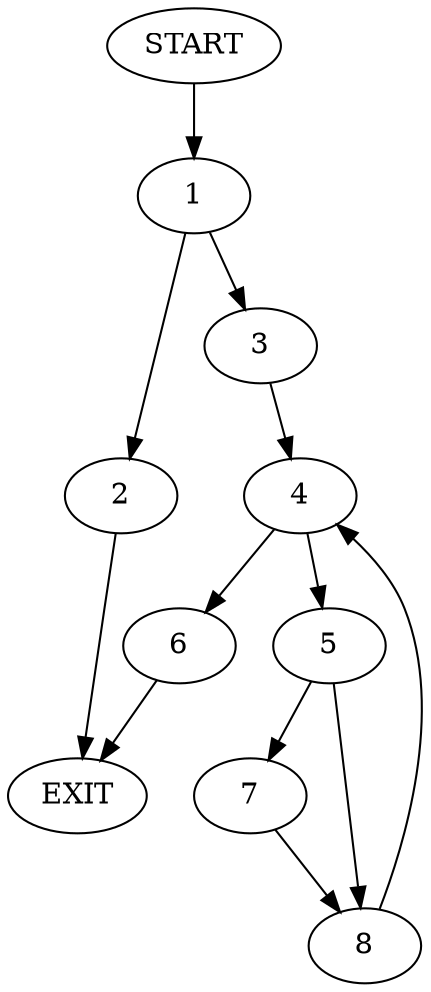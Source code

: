 digraph {
0 [label="START"]
9 [label="EXIT"]
0 -> 1
1 -> 2
1 -> 3
2 -> 9
3 -> 4
4 -> 5
4 -> 6
6 -> 9
5 -> 7
5 -> 8
8 -> 4
7 -> 8
}

